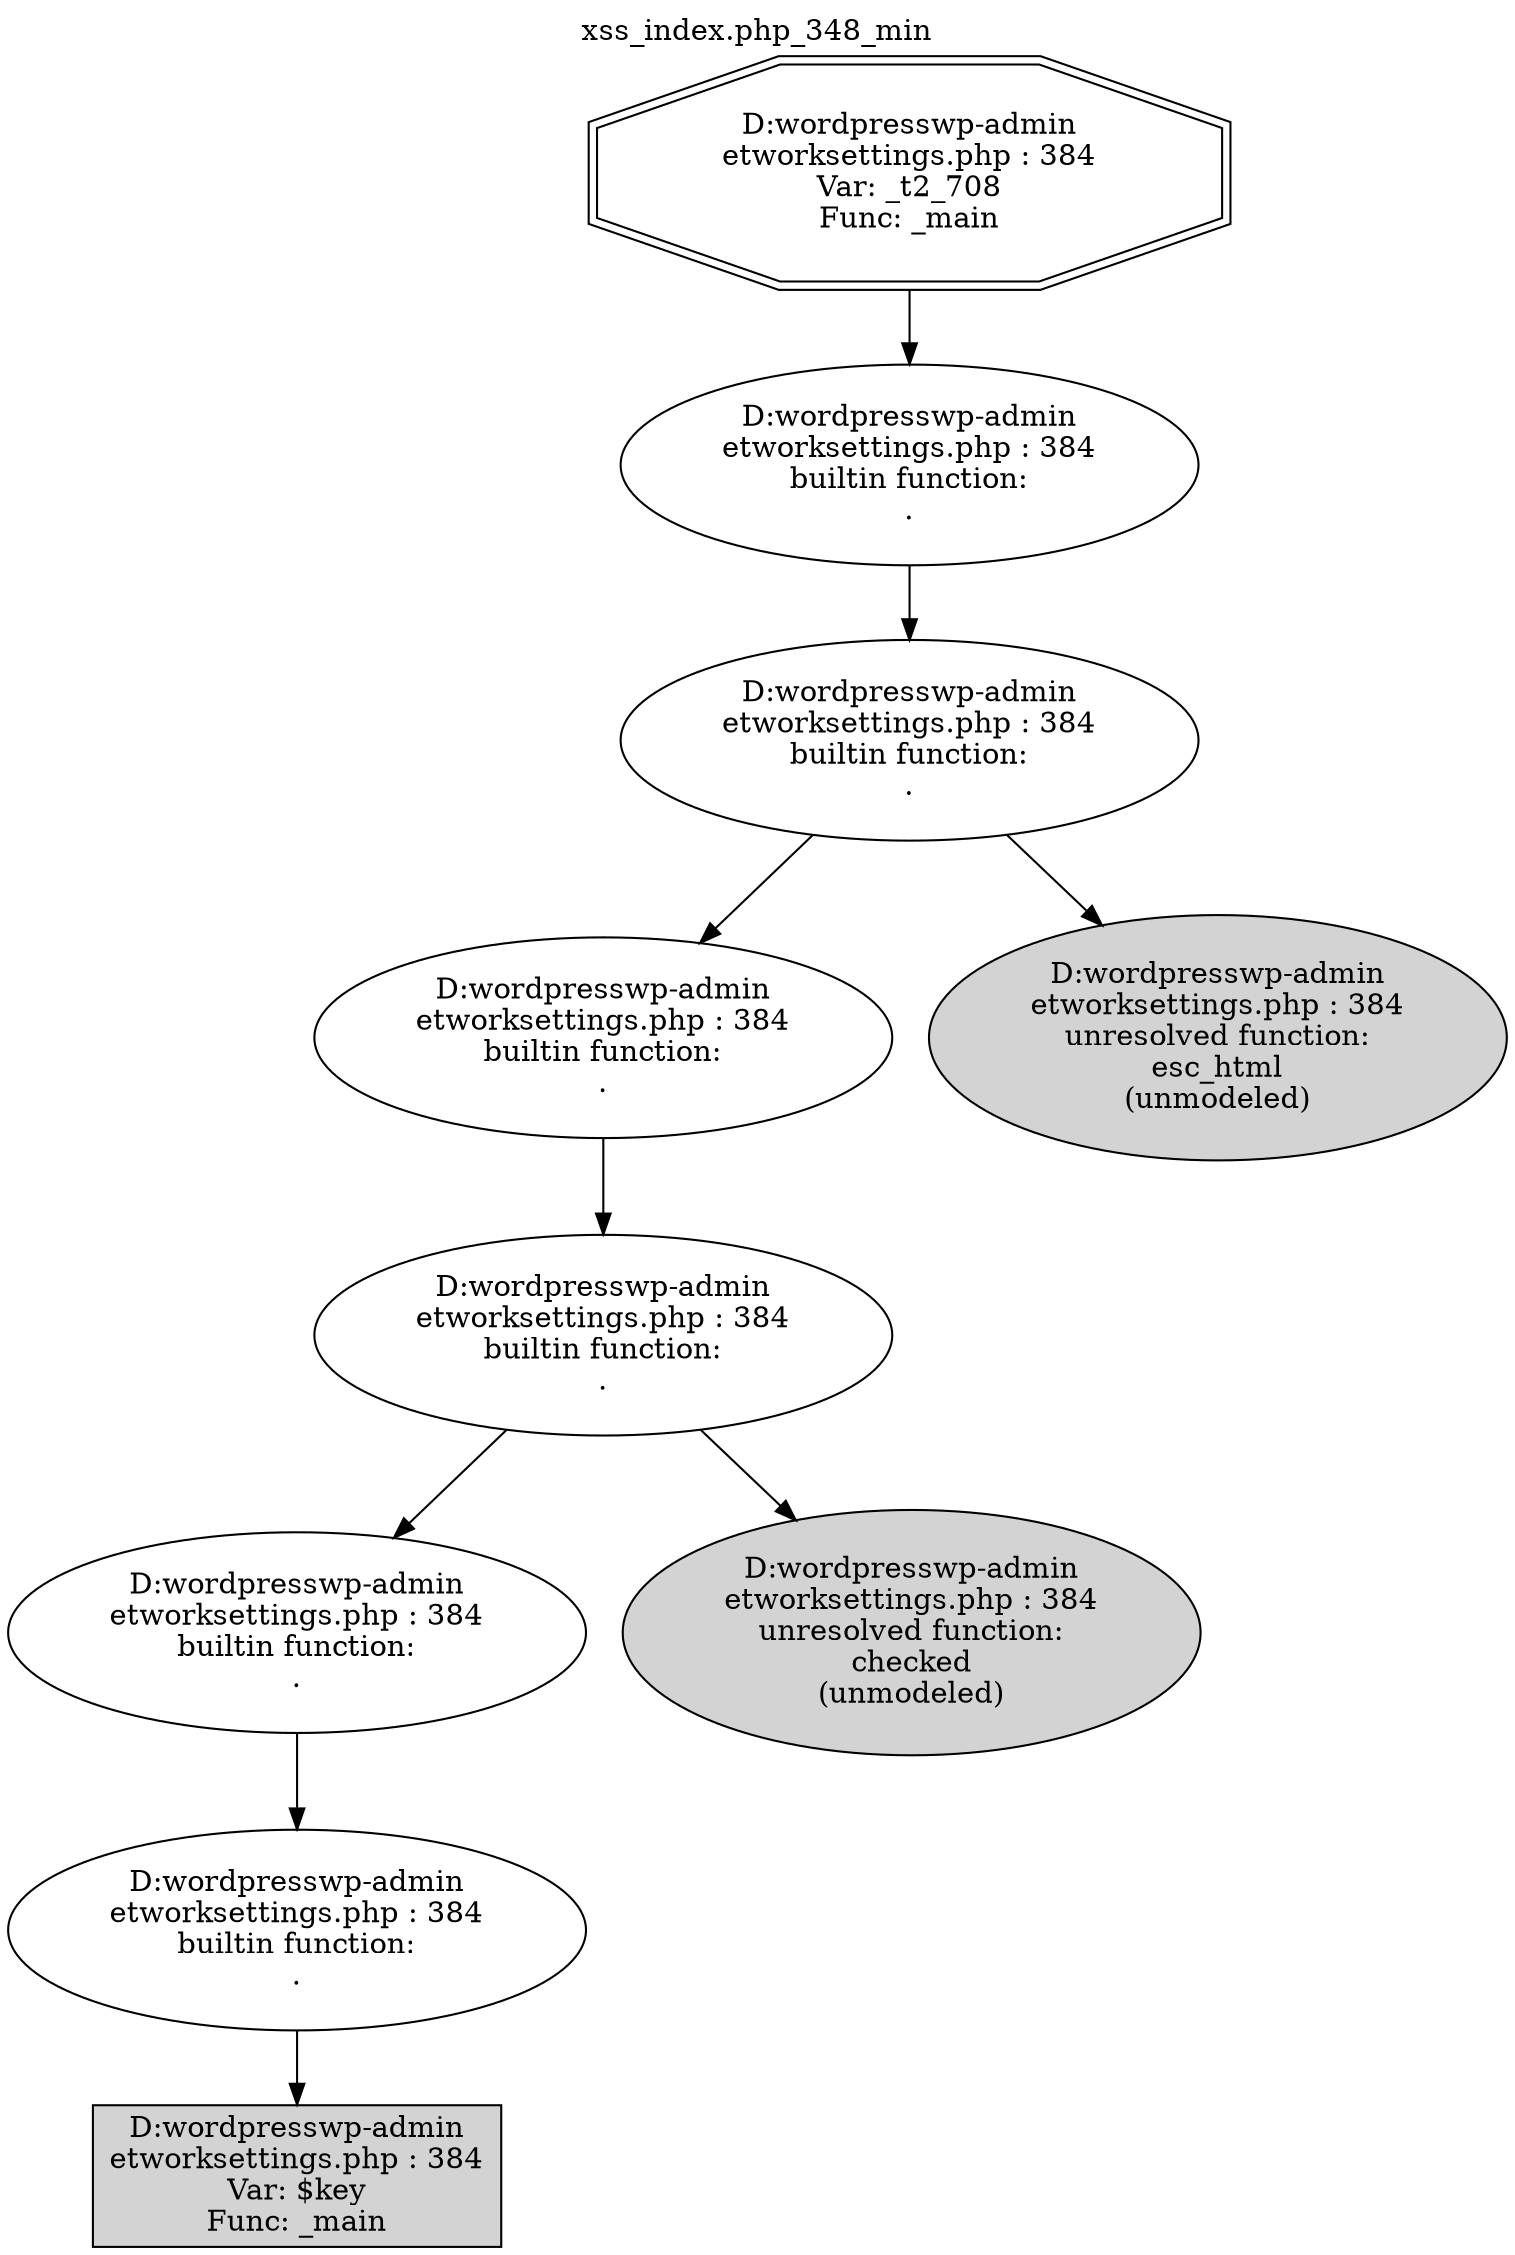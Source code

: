 digraph cfg {
  label="xss_index.php_348_min";
  labelloc=t;
  n1 [shape=doubleoctagon, label="D:\wordpress\wp-admin\network\settings.php : 384\nVar: _t2_708\nFunc: _main\n"];
  n2 [shape=ellipse, label="D:\wordpress\wp-admin\network\settings.php : 384\nbuiltin function:\n.\n"];
  n3 [shape=ellipse, label="D:\wordpress\wp-admin\network\settings.php : 384\nbuiltin function:\n.\n"];
  n4 [shape=ellipse, label="D:\wordpress\wp-admin\network\settings.php : 384\nbuiltin function:\n.\n"];
  n5 [shape=ellipse, label="D:\wordpress\wp-admin\network\settings.php : 384\nbuiltin function:\n.\n"];
  n6 [shape=ellipse, label="D:\wordpress\wp-admin\network\settings.php : 384\nbuiltin function:\n.\n"];
  n7 [shape=ellipse, label="D:\wordpress\wp-admin\network\settings.php : 384\nbuiltin function:\n.\n"];
  n8 [shape=box, label="D:\wordpress\wp-admin\network\settings.php : 384\nVar: $key\nFunc: _main\n",style=filled];
  n9 [shape=ellipse, label="D:\wordpress\wp-admin\network\settings.php : 384\nunresolved function:\nchecked\n(unmodeled)\n",style=filled];
  n10 [shape=ellipse, label="D:\wordpress\wp-admin\network\settings.php : 384\nunresolved function:\nesc_html\n(unmodeled)\n",style=filled];
  n1 -> n2;
  n2 -> n3;
  n3 -> n4;
  n3 -> n10;
  n4 -> n5;
  n5 -> n6;
  n5 -> n9;
  n6 -> n7;
  n7 -> n8;
}
